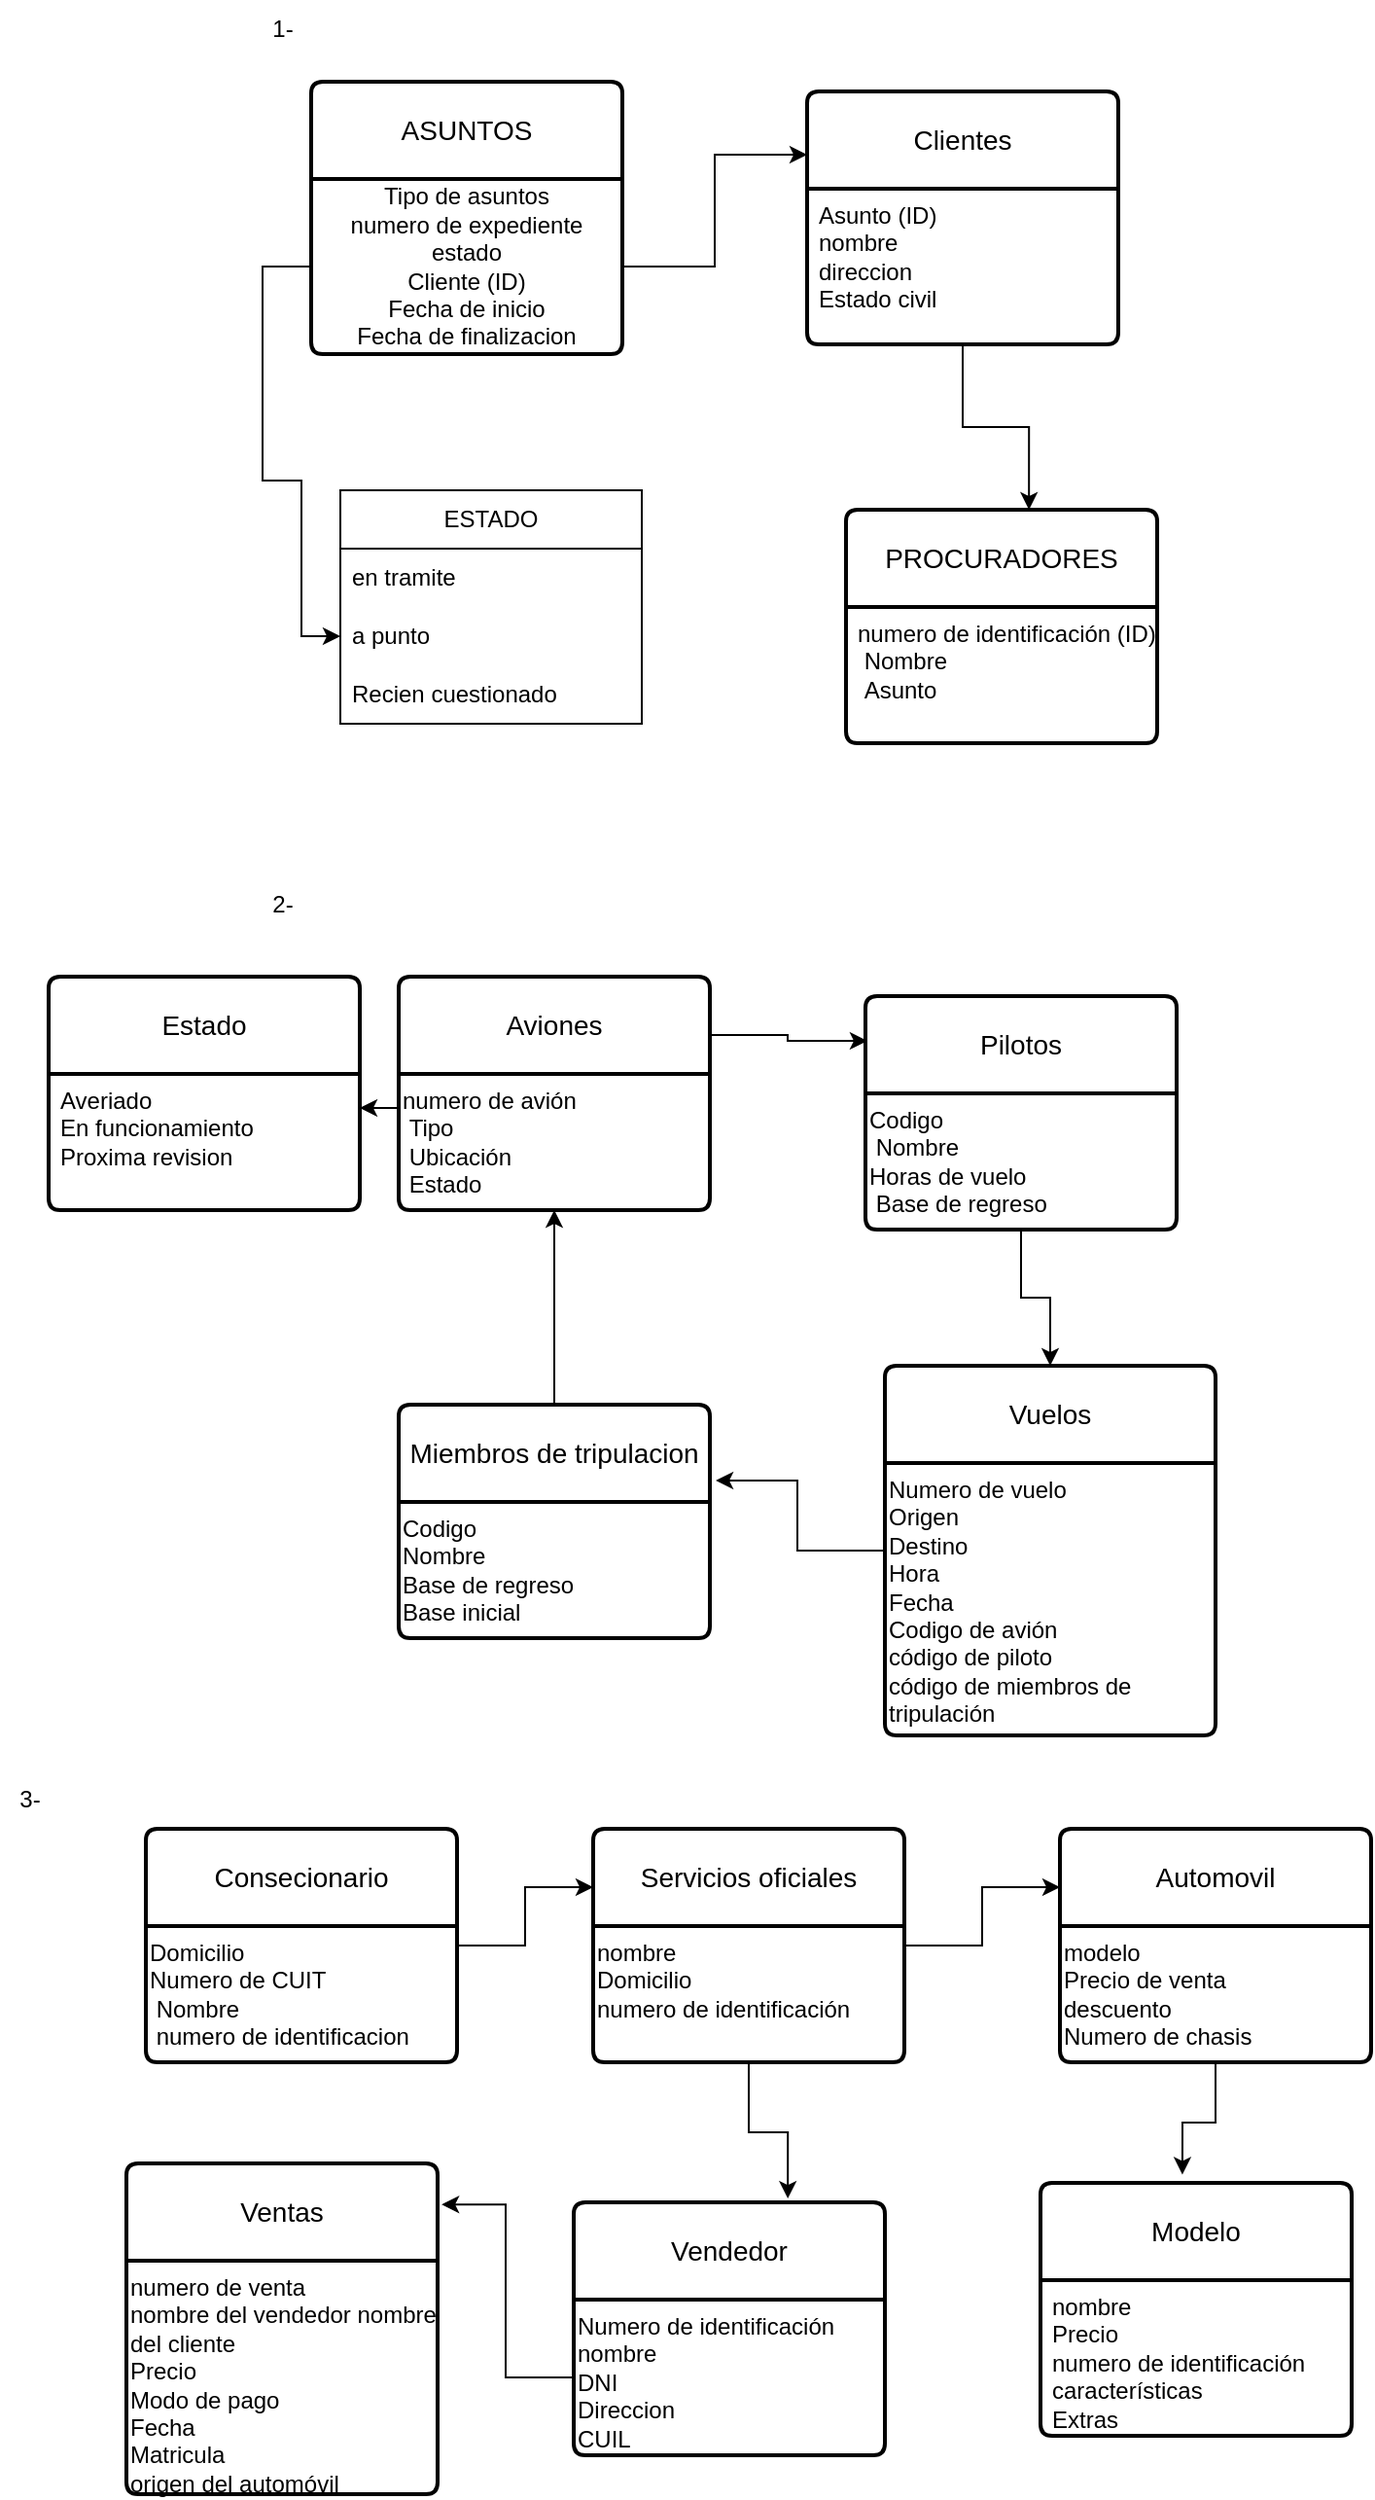 <mxfile version="21.7.2" type="device">
  <diagram id="R2lEEEUBdFMjLlhIrx00" name="Page-1">
    <mxGraphModel dx="2119" dy="457" grid="1" gridSize="10" guides="1" tooltips="1" connect="1" arrows="1" fold="1" page="1" pageScale="1" pageWidth="850" pageHeight="1100" math="0" shadow="0" extFonts="Permanent Marker^https://fonts.googleapis.com/css?family=Permanent+Marker">
      <root>
        <mxCell id="0" />
        <mxCell id="1" parent="0" />
        <mxCell id="72Oi33t23FZIYMcrAphD-1" value="1-" style="text;html=1;align=center;verticalAlign=middle;resizable=0;points=[];autosize=1;strokeColor=none;fillColor=none;" parent="1" vertex="1">
          <mxGeometry x="75" y="98" width="30" height="30" as="geometry" />
        </mxCell>
        <mxCell id="72Oi33t23FZIYMcrAphD-5" value="ESTADO" style="swimlane;fontStyle=0;childLayout=stackLayout;horizontal=1;startSize=30;horizontalStack=0;resizeParent=1;resizeParentMax=0;resizeLast=0;collapsible=1;marginBottom=0;whiteSpace=wrap;html=1;" parent="1" vertex="1">
          <mxGeometry x="120" y="350" width="155" height="120" as="geometry" />
        </mxCell>
        <mxCell id="72Oi33t23FZIYMcrAphD-6" value="en tramite" style="text;strokeColor=none;fillColor=none;align=left;verticalAlign=middle;spacingLeft=4;spacingRight=4;overflow=hidden;points=[[0,0.5],[1,0.5]];portConstraint=eastwest;rotatable=0;whiteSpace=wrap;html=1;" parent="72Oi33t23FZIYMcrAphD-5" vertex="1">
          <mxGeometry y="30" width="155" height="30" as="geometry" />
        </mxCell>
        <mxCell id="72Oi33t23FZIYMcrAphD-7" value="a punto" style="text;strokeColor=none;fillColor=none;align=left;verticalAlign=middle;spacingLeft=4;spacingRight=4;overflow=hidden;points=[[0,0.5],[1,0.5]];portConstraint=eastwest;rotatable=0;whiteSpace=wrap;html=1;" parent="72Oi33t23FZIYMcrAphD-5" vertex="1">
          <mxGeometry y="60" width="155" height="30" as="geometry" />
        </mxCell>
        <mxCell id="72Oi33t23FZIYMcrAphD-8" value="Recien cuestionado" style="text;strokeColor=none;fillColor=none;align=left;verticalAlign=middle;spacingLeft=4;spacingRight=4;overflow=hidden;points=[[0,0.5],[1,0.5]];portConstraint=eastwest;rotatable=0;whiteSpace=wrap;html=1;" parent="72Oi33t23FZIYMcrAphD-5" vertex="1">
          <mxGeometry y="90" width="155" height="30" as="geometry" />
        </mxCell>
        <mxCell id="72Oi33t23FZIYMcrAphD-51" value="ASUNTOS" style="swimlane;childLayout=stackLayout;horizontal=1;startSize=50;horizontalStack=0;rounded=1;fontSize=14;fontStyle=0;strokeWidth=2;resizeParent=0;resizeLast=1;shadow=0;dashed=0;align=center;arcSize=4;whiteSpace=wrap;html=1;" parent="1" vertex="1">
          <mxGeometry x="105" y="140" width="160" height="140" as="geometry" />
        </mxCell>
        <mxCell id="72Oi33t23FZIYMcrAphD-53" value="Tipo de asuntos&lt;br&gt;numero de expediente&lt;br&gt;estado&lt;br&gt;Cliente (ID)&lt;br&gt;Fecha de inicio&lt;br&gt;Fecha de finalizacion" style="text;strokeColor=none;align=center;fillColor=none;html=1;verticalAlign=middle;whiteSpace=wrap;rounded=0;" parent="72Oi33t23FZIYMcrAphD-51" vertex="1">
          <mxGeometry y="50" width="160" height="90" as="geometry" />
        </mxCell>
        <mxCell id="72Oi33t23FZIYMcrAphD-55" value="Clientes" style="swimlane;childLayout=stackLayout;horizontal=1;startSize=50;horizontalStack=0;rounded=1;fontSize=14;fontStyle=0;strokeWidth=2;resizeParent=0;resizeLast=1;shadow=0;dashed=0;align=center;arcSize=4;whiteSpace=wrap;html=1;" parent="1" vertex="1">
          <mxGeometry x="360" y="145" width="160" height="130" as="geometry" />
        </mxCell>
        <mxCell id="72Oi33t23FZIYMcrAphD-56" value="Asunto (ID)&lt;br&gt;nombre&lt;br&gt;direccion&lt;br&gt;Estado civil" style="align=left;strokeColor=none;fillColor=none;spacingLeft=4;fontSize=12;verticalAlign=top;resizable=0;rotatable=0;part=1;html=1;" parent="72Oi33t23FZIYMcrAphD-55" vertex="1">
          <mxGeometry y="50" width="160" height="80" as="geometry" />
        </mxCell>
        <mxCell id="72Oi33t23FZIYMcrAphD-59" value="" style="edgeStyle=orthogonalEdgeStyle;rounded=0;orthogonalLoop=1;jettySize=auto;html=1;" parent="1" source="72Oi33t23FZIYMcrAphD-53" target="72Oi33t23FZIYMcrAphD-7" edge="1">
          <mxGeometry relative="1" as="geometry">
            <Array as="points">
              <mxPoint x="80" y="235" />
              <mxPoint x="80" y="345" />
              <mxPoint x="100" y="345" />
              <mxPoint x="100" y="425" />
            </Array>
          </mxGeometry>
        </mxCell>
        <mxCell id="72Oi33t23FZIYMcrAphD-61" value="PROCURADORES" style="swimlane;childLayout=stackLayout;horizontal=1;startSize=50;horizontalStack=0;rounded=1;fontSize=14;fontStyle=0;strokeWidth=2;resizeParent=0;resizeLast=1;shadow=0;dashed=0;align=center;arcSize=4;whiteSpace=wrap;html=1;" parent="1" vertex="1">
          <mxGeometry x="380" y="360" width="160" height="120" as="geometry" />
        </mxCell>
        <mxCell id="72Oi33t23FZIYMcrAphD-62" value="numero de identificación (ID)&lt;br&gt;&amp;nbsp;Nombre&lt;br&gt;&amp;nbsp;Asunto" style="align=left;strokeColor=none;fillColor=none;spacingLeft=4;fontSize=12;verticalAlign=top;resizable=0;rotatable=0;part=1;html=1;" parent="72Oi33t23FZIYMcrAphD-61" vertex="1">
          <mxGeometry y="50" width="160" height="70" as="geometry" />
        </mxCell>
        <mxCell id="72Oi33t23FZIYMcrAphD-63" value="2-" style="text;html=1;align=center;verticalAlign=middle;resizable=0;points=[];autosize=1;strokeColor=none;fillColor=none;" parent="1" vertex="1">
          <mxGeometry x="75" y="548" width="30" height="30" as="geometry" />
        </mxCell>
        <mxCell id="fHnC5T9noItq4U55ppwv-29" style="edgeStyle=orthogonalEdgeStyle;rounded=0;orthogonalLoop=1;jettySize=auto;html=1;exitX=1;exitY=0.25;exitDx=0;exitDy=0;entryX=0.006;entryY=0.192;entryDx=0;entryDy=0;entryPerimeter=0;" edge="1" parent="1" source="72Oi33t23FZIYMcrAphD-66" target="72Oi33t23FZIYMcrAphD-68">
          <mxGeometry relative="1" as="geometry" />
        </mxCell>
        <mxCell id="72Oi33t23FZIYMcrAphD-66" value="Aviones" style="swimlane;childLayout=stackLayout;horizontal=1;startSize=50;horizontalStack=0;rounded=1;fontSize=14;fontStyle=0;strokeWidth=2;resizeParent=0;resizeLast=1;shadow=0;dashed=0;align=center;arcSize=4;whiteSpace=wrap;html=1;" parent="1" vertex="1">
          <mxGeometry x="150" y="600" width="160" height="120" as="geometry" />
        </mxCell>
        <mxCell id="72Oi33t23FZIYMcrAphD-80" value="numero de avión&lt;br&gt;&amp;nbsp;Tipo&lt;br&gt;&amp;nbsp;Ubicación&lt;br&gt;&amp;nbsp;Estado" style="text;whiteSpace=wrap;html=1;" parent="72Oi33t23FZIYMcrAphD-66" vertex="1">
          <mxGeometry y="50" width="160" height="70" as="geometry" />
        </mxCell>
        <mxCell id="fHnC5T9noItq4U55ppwv-31" style="edgeStyle=orthogonalEdgeStyle;rounded=0;orthogonalLoop=1;jettySize=auto;html=1;" edge="1" parent="1" source="72Oi33t23FZIYMcrAphD-68" target="72Oi33t23FZIYMcrAphD-70">
          <mxGeometry relative="1" as="geometry" />
        </mxCell>
        <mxCell id="72Oi33t23FZIYMcrAphD-68" value="Pilotos" style="swimlane;childLayout=stackLayout;horizontal=1;startSize=50;horizontalStack=0;rounded=1;fontSize=14;fontStyle=0;strokeWidth=2;resizeParent=0;resizeLast=1;shadow=0;dashed=0;align=center;arcSize=4;whiteSpace=wrap;html=1;" parent="1" vertex="1">
          <mxGeometry x="390" y="610" width="160" height="120" as="geometry" />
        </mxCell>
        <mxCell id="72Oi33t23FZIYMcrAphD-82" value="Codigo&lt;br&gt;&amp;nbsp;Nombre&lt;br&gt;Horas de vuelo&lt;br&gt;&amp;nbsp;Base de regreso" style="text;whiteSpace=wrap;html=1;" parent="72Oi33t23FZIYMcrAphD-68" vertex="1">
          <mxGeometry y="50" width="160" height="70" as="geometry" />
        </mxCell>
        <mxCell id="fHnC5T9noItq4U55ppwv-33" style="edgeStyle=orthogonalEdgeStyle;rounded=0;orthogonalLoop=1;jettySize=auto;html=1;entryX=1.019;entryY=0.325;entryDx=0;entryDy=0;entryPerimeter=0;" edge="1" parent="1" source="72Oi33t23FZIYMcrAphD-70" target="72Oi33t23FZIYMcrAphD-74">
          <mxGeometry relative="1" as="geometry" />
        </mxCell>
        <mxCell id="72Oi33t23FZIYMcrAphD-70" value="Vuelos" style="swimlane;childLayout=stackLayout;horizontal=1;startSize=50;horizontalStack=0;rounded=1;fontSize=14;fontStyle=0;strokeWidth=2;resizeParent=0;resizeLast=1;shadow=0;dashed=0;align=center;arcSize=4;whiteSpace=wrap;html=1;" parent="1" vertex="1">
          <mxGeometry x="400" y="800" width="170" height="190" as="geometry" />
        </mxCell>
        <mxCell id="fHnC5T9noItq4U55ppwv-2" value="Numero de vuelo&lt;br&gt;Origen&lt;br&gt;Destino&lt;br&gt;Hora&lt;br&gt;Fecha&lt;br&gt;Codigo  de avión&lt;br&gt;código de  piloto &lt;br&gt;código de miembros de tripulación" style="text;whiteSpace=wrap;html=1;" vertex="1" parent="72Oi33t23FZIYMcrAphD-70">
          <mxGeometry y="50" width="170" height="140" as="geometry" />
        </mxCell>
        <mxCell id="fHnC5T9noItq4U55ppwv-34" style="edgeStyle=orthogonalEdgeStyle;rounded=0;orthogonalLoop=1;jettySize=auto;html=1;entryX=0.5;entryY=1;entryDx=0;entryDy=0;" edge="1" parent="1" source="72Oi33t23FZIYMcrAphD-74" target="72Oi33t23FZIYMcrAphD-80">
          <mxGeometry relative="1" as="geometry" />
        </mxCell>
        <mxCell id="72Oi33t23FZIYMcrAphD-74" value="Miembros de tripulacion" style="swimlane;childLayout=stackLayout;horizontal=1;startSize=50;horizontalStack=0;rounded=1;fontSize=14;fontStyle=0;strokeWidth=2;resizeParent=0;resizeLast=1;shadow=0;dashed=0;align=center;arcSize=4;whiteSpace=wrap;html=1;" parent="1" vertex="1">
          <mxGeometry x="150" y="820" width="160" height="120" as="geometry" />
        </mxCell>
        <mxCell id="fHnC5T9noItq4U55ppwv-1" value="Codigo&lt;br&gt;Nombre&lt;br&gt;Base de regreso&lt;br&gt;Base inicial" style="text;whiteSpace=wrap;html=1;" vertex="1" parent="72Oi33t23FZIYMcrAphD-74">
          <mxGeometry y="50" width="160" height="70" as="geometry" />
        </mxCell>
        <mxCell id="72Oi33t23FZIYMcrAphD-77" value="Estado" style="swimlane;childLayout=stackLayout;horizontal=1;startSize=50;horizontalStack=0;rounded=1;fontSize=14;fontStyle=0;strokeWidth=2;resizeParent=0;resizeLast=1;shadow=0;dashed=0;align=center;arcSize=4;whiteSpace=wrap;html=1;" parent="1" vertex="1">
          <mxGeometry x="-30" y="600" width="160" height="120" as="geometry" />
        </mxCell>
        <mxCell id="72Oi33t23FZIYMcrAphD-78" value="Averiado&lt;br&gt;En funcionamiento&lt;br&gt;Proxima revision" style="align=left;strokeColor=none;fillColor=none;spacingLeft=4;fontSize=12;verticalAlign=top;resizable=0;rotatable=0;part=1;html=1;" parent="72Oi33t23FZIYMcrAphD-77" vertex="1">
          <mxGeometry y="50" width="160" height="70" as="geometry" />
        </mxCell>
        <mxCell id="72Oi33t23FZIYMcrAphD-81" style="edgeStyle=orthogonalEdgeStyle;rounded=0;orthogonalLoop=1;jettySize=auto;html=1;exitX=0;exitY=0.25;exitDx=0;exitDy=0;entryX=1;entryY=0.25;entryDx=0;entryDy=0;" parent="1" source="72Oi33t23FZIYMcrAphD-80" target="72Oi33t23FZIYMcrAphD-78" edge="1">
          <mxGeometry relative="1" as="geometry" />
        </mxCell>
        <mxCell id="fHnC5T9noItq4U55ppwv-4" value="3-" style="text;html=1;align=center;verticalAlign=middle;resizable=0;points=[];autosize=1;strokeColor=none;fillColor=none;" vertex="1" parent="1">
          <mxGeometry x="-55" y="1008" width="30" height="30" as="geometry" />
        </mxCell>
        <mxCell id="fHnC5T9noItq4U55ppwv-35" style="edgeStyle=orthogonalEdgeStyle;rounded=0;orthogonalLoop=1;jettySize=auto;html=1;entryX=0;entryY=0.25;entryDx=0;entryDy=0;" edge="1" parent="1" source="fHnC5T9noItq4U55ppwv-5" target="fHnC5T9noItq4U55ppwv-7">
          <mxGeometry relative="1" as="geometry" />
        </mxCell>
        <mxCell id="fHnC5T9noItq4U55ppwv-5" value="Consecionario" style="swimlane;childLayout=stackLayout;horizontal=1;startSize=50;horizontalStack=0;rounded=1;fontSize=14;fontStyle=0;strokeWidth=2;resizeParent=0;resizeLast=1;shadow=0;dashed=0;align=center;arcSize=4;whiteSpace=wrap;html=1;" vertex="1" parent="1">
          <mxGeometry x="20" y="1038" width="160" height="120" as="geometry" />
        </mxCell>
        <mxCell id="fHnC5T9noItq4U55ppwv-17" value="Domicilio&lt;br&gt;Numero de CUIT&lt;br&gt;&amp;nbsp;Nombre&lt;br&gt;&amp;nbsp;numero de identificacion" style="text;whiteSpace=wrap;html=1;" vertex="1" parent="fHnC5T9noItq4U55ppwv-5">
          <mxGeometry y="50" width="160" height="70" as="geometry" />
        </mxCell>
        <mxCell id="fHnC5T9noItq4U55ppwv-38" style="edgeStyle=orthogonalEdgeStyle;rounded=0;orthogonalLoop=1;jettySize=auto;html=1;entryX=0;entryY=0.25;entryDx=0;entryDy=0;" edge="1" parent="1" source="fHnC5T9noItq4U55ppwv-7" target="fHnC5T9noItq4U55ppwv-9">
          <mxGeometry relative="1" as="geometry" />
        </mxCell>
        <mxCell id="fHnC5T9noItq4U55ppwv-7" value="Servicios oficiales" style="swimlane;childLayout=stackLayout;horizontal=1;startSize=50;horizontalStack=0;rounded=1;fontSize=14;fontStyle=0;strokeWidth=2;resizeParent=0;resizeLast=1;shadow=0;dashed=0;align=center;arcSize=4;whiteSpace=wrap;html=1;" vertex="1" parent="1">
          <mxGeometry x="250" y="1038" width="160" height="120" as="geometry" />
        </mxCell>
        <mxCell id="fHnC5T9noItq4U55ppwv-20" value="nombre&lt;br&gt;Domicilio&lt;br&gt;numero de  identificación" style="text;whiteSpace=wrap;html=1;" vertex="1" parent="fHnC5T9noItq4U55ppwv-7">
          <mxGeometry y="50" width="160" height="70" as="geometry" />
        </mxCell>
        <mxCell id="fHnC5T9noItq4U55ppwv-9" value="Automovil" style="swimlane;childLayout=stackLayout;horizontal=1;startSize=50;horizontalStack=0;rounded=1;fontSize=14;fontStyle=0;strokeWidth=2;resizeParent=0;resizeLast=1;shadow=0;dashed=0;align=center;arcSize=4;whiteSpace=wrap;html=1;" vertex="1" parent="1">
          <mxGeometry x="490" y="1038" width="160" height="120" as="geometry" />
        </mxCell>
        <mxCell id="fHnC5T9noItq4U55ppwv-21" value="modelo&lt;br&gt;Precio de venta&lt;br&gt;descuento&lt;br&gt;Numero de chasis&lt;br&gt;" style="text;whiteSpace=wrap;html=1;" vertex="1" parent="fHnC5T9noItq4U55ppwv-9">
          <mxGeometry y="50" width="160" height="70" as="geometry" />
        </mxCell>
        <mxCell id="fHnC5T9noItq4U55ppwv-11" value="Ventas" style="swimlane;childLayout=stackLayout;horizontal=1;startSize=50;horizontalStack=0;rounded=1;fontSize=14;fontStyle=0;strokeWidth=2;resizeParent=0;resizeLast=1;shadow=0;dashed=0;align=center;arcSize=4;whiteSpace=wrap;html=1;" vertex="1" parent="1">
          <mxGeometry x="10" y="1210" width="160" height="170" as="geometry" />
        </mxCell>
        <mxCell id="fHnC5T9noItq4U55ppwv-24" value="numero de venta&lt;br&gt;nombre del vendedor nombre del cliente&lt;br&gt;Precio&lt;br&gt;Modo de pago&lt;br&gt;Fecha&lt;br&gt;Matricula&lt;br&gt;origen del automóvil" style="text;whiteSpace=wrap;html=1;" vertex="1" parent="fHnC5T9noItq4U55ppwv-11">
          <mxGeometry y="50" width="160" height="120" as="geometry" />
        </mxCell>
        <mxCell id="fHnC5T9noItq4U55ppwv-13" value="Vendedor" style="swimlane;childLayout=stackLayout;horizontal=1;startSize=50;horizontalStack=0;rounded=1;fontSize=14;fontStyle=0;strokeWidth=2;resizeParent=0;resizeLast=1;shadow=0;dashed=0;align=center;arcSize=4;whiteSpace=wrap;html=1;" vertex="1" parent="1">
          <mxGeometry x="240" y="1230" width="160" height="130" as="geometry" />
        </mxCell>
        <mxCell id="fHnC5T9noItq4U55ppwv-23" value="Numero de identificación nombre&lt;br&gt;DNI&lt;br&gt;Direccion&lt;br&gt;CUIL" style="text;whiteSpace=wrap;html=1;" vertex="1" parent="fHnC5T9noItq4U55ppwv-13">
          <mxGeometry y="50" width="160" height="80" as="geometry" />
        </mxCell>
        <mxCell id="fHnC5T9noItq4U55ppwv-15" value="Modelo" style="swimlane;childLayout=stackLayout;horizontal=1;startSize=50;horizontalStack=0;rounded=1;fontSize=14;fontStyle=0;strokeWidth=2;resizeParent=0;resizeLast=1;shadow=0;dashed=0;align=center;arcSize=4;whiteSpace=wrap;html=1;" vertex="1" parent="1">
          <mxGeometry x="480" y="1220" width="160" height="130" as="geometry" />
        </mxCell>
        <mxCell id="fHnC5T9noItq4U55ppwv-16" value="nombre&lt;br&gt;Precio&lt;br&gt;numero de identificación&lt;br&gt;características&lt;br&gt;Extras" style="align=left;strokeColor=none;fillColor=none;spacingLeft=4;fontSize=12;verticalAlign=top;resizable=0;rotatable=0;part=1;html=1;" vertex="1" parent="fHnC5T9noItq4U55ppwv-15">
          <mxGeometry y="50" width="160" height="80" as="geometry" />
        </mxCell>
        <mxCell id="fHnC5T9noItq4U55ppwv-22" style="edgeStyle=orthogonalEdgeStyle;rounded=0;orthogonalLoop=1;jettySize=auto;html=1;entryX=0.456;entryY=-0.033;entryDx=0;entryDy=0;entryPerimeter=0;" edge="1" parent="1" source="fHnC5T9noItq4U55ppwv-21" target="fHnC5T9noItq4U55ppwv-15">
          <mxGeometry relative="1" as="geometry" />
        </mxCell>
        <mxCell id="fHnC5T9noItq4U55ppwv-26" style="edgeStyle=orthogonalEdgeStyle;rounded=0;orthogonalLoop=1;jettySize=auto;html=1;entryX=0;entryY=0.25;entryDx=0;entryDy=0;" edge="1" parent="1" source="72Oi33t23FZIYMcrAphD-53" target="72Oi33t23FZIYMcrAphD-55">
          <mxGeometry relative="1" as="geometry" />
        </mxCell>
        <mxCell id="fHnC5T9noItq4U55ppwv-27" style="edgeStyle=orthogonalEdgeStyle;rounded=0;orthogonalLoop=1;jettySize=auto;html=1;entryX=0.588;entryY=0;entryDx=0;entryDy=0;entryPerimeter=0;" edge="1" parent="1" source="72Oi33t23FZIYMcrAphD-56" target="72Oi33t23FZIYMcrAphD-61">
          <mxGeometry relative="1" as="geometry" />
        </mxCell>
        <mxCell id="fHnC5T9noItq4U55ppwv-36" style="edgeStyle=orthogonalEdgeStyle;rounded=0;orthogonalLoop=1;jettySize=auto;html=1;entryX=0.688;entryY=-0.015;entryDx=0;entryDy=0;entryPerimeter=0;" edge="1" parent="1" source="fHnC5T9noItq4U55ppwv-20" target="fHnC5T9noItq4U55ppwv-13">
          <mxGeometry relative="1" as="geometry" />
        </mxCell>
        <mxCell id="fHnC5T9noItq4U55ppwv-39" style="edgeStyle=orthogonalEdgeStyle;rounded=0;orthogonalLoop=1;jettySize=auto;html=1;entryX=1.013;entryY=0.124;entryDx=0;entryDy=0;entryPerimeter=0;" edge="1" parent="1" source="fHnC5T9noItq4U55ppwv-23" target="fHnC5T9noItq4U55ppwv-11">
          <mxGeometry relative="1" as="geometry" />
        </mxCell>
      </root>
    </mxGraphModel>
  </diagram>
</mxfile>
